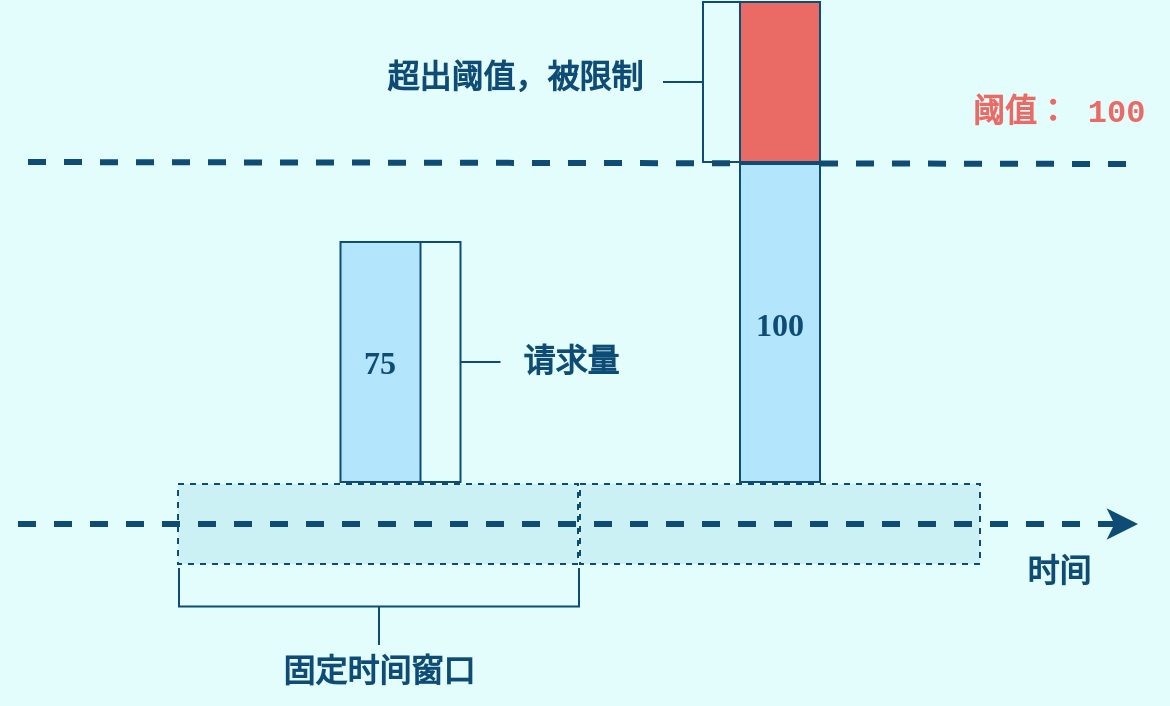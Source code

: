 <mxfile compressed="true" version="22.0.3" type="device" pages="5"><diagram name="固定窗口" id="9N5watGOs9czySicbjE5"><mxGraphModel dx="1434" dy="27" grid="1" gridSize="10" guides="1" tooltips="1" connect="1" arrows="1" fold="1" page="1" pageScale="1" pageWidth="1169" pageHeight="827" background="#E3FDFD" math="0" shadow="0"><root><mxCell id="0"/><mxCell id="1" parent="0"/><mxCell id="nRMSNKhCsnXcWLWc0J6H-5" value="" style="rounded=0;whiteSpace=wrap;html=1;fontFamily=ZCOOL QingKe HuangYou;fontStyle=1;labelBackgroundColor=none;fillColor=#CBF1F5;strokeColor=#0F4C75;fontColor=#0F4C75;shadow=0;fontSource=https%3A%2F%2Ffonts.googleapis.com%2Fcss%3Ffamily%3DZCOOL%2BQingKe%2BHuangYou;container=0;fontSize=16;verticalAlign=middle;dashed=1;" vertex="1" parent="1"><mxGeometry x="280" y="1280" width="200" height="40" as="geometry"/></mxCell><mxCell id="nRMSNKhCsnXcWLWc0J6H-7" value="" style="rounded=0;whiteSpace=wrap;html=1;fontFamily=ZCOOL QingKe HuangYou;fontStyle=1;labelBackgroundColor=none;fillColor=#CBF1F5;strokeColor=#0F4C75;fontColor=#0F4C75;shadow=0;fontSource=https%3A%2F%2Ffonts.googleapis.com%2Fcss%3Ffamily%3DZCOOL%2BQingKe%2BHuangYou;container=0;fontSize=16;verticalAlign=middle;dashed=1;" vertex="1" parent="1"><mxGeometry x="481" y="1280" width="200" height="40" as="geometry"/></mxCell><mxCell id="nRMSNKhCsnXcWLWc0J6H-1" value="" style="endArrow=classic;html=1;rounded=0;fontFamily=ZCOOL QingKe HuangYou;fontSource=https%3A%2F%2Ffonts.googleapis.com%2Fcss%3Ffamily%3DZCOOL%2BQingKe%2BHuangYou;fontSize=16;fontColor=#0F4C75;dashed=1;strokeWidth=3;strokeColor=#0F4C75;fontStyle=1" edge="1" parent="1"><mxGeometry width="50" height="50" relative="1" as="geometry"><mxPoint x="200" y="1300" as="sourcePoint"/><mxPoint x="760" y="1300" as="targetPoint"/></mxGeometry></mxCell><mxCell id="YCsAp8AS1sVg0AgFqdka-24" value="时间" style="text;html=1;align=center;verticalAlign=middle;resizable=0;points=[];autosize=1;strokeColor=none;fillColor=none;fontSize=16;fontFamily=Courier New;fontColor=#0F4C75;fontStyle=1;" parent="1" vertex="1"><mxGeometry x="690" y="1310" width="60" height="30" as="geometry"/></mxCell><mxCell id="zvQiWk1pNcypufFXNhcd-30" value="" style="strokeWidth=1;html=1;shape=mxgraph.flowchart.annotation_2;align=left;labelPosition=right;pointerEvents=1;hachureGap=4;fontFamily=Courier New;fontSize=16;rotation=-90;fillColor=#f5f5f5;fontColor=#0F4C75;strokeColor=#0F4C75;fontStyle=1" parent="1" vertex="1"><mxGeometry x="361.25" y="1241.25" width="38.5" height="200" as="geometry"/></mxCell><mxCell id="zvQiWk1pNcypufFXNhcd-31" value="固定时间窗口" style="text;html=1;align=center;verticalAlign=middle;resizable=0;points=[];autosize=1;strokeColor=none;fillColor=none;fontSize=16;fontFamily=Courier New;fontColor=#0F4C75;fontStyle=1" parent="1" vertex="1"><mxGeometry x="320" y="1360" width="120" height="30" as="geometry"/></mxCell><mxCell id="zvQiWk1pNcypufFXNhcd-24" value="阈值： 100" style="text;html=1;align=center;verticalAlign=middle;resizable=0;points=[];autosize=1;strokeColor=none;fillColor=none;fontSize=16;fontFamily=Courier New;fontColor=#EA6B66;fontStyle=1;" parent="1" vertex="1"><mxGeometry x="665" y="1080" width="110" height="30" as="geometry"/></mxCell><mxCell id="N2uQHL76Ptbnl7vLrVmT-6" value="75" style="rounded=0;whiteSpace=wrap;html=1;shadow=0;hachureGap=4;strokeColor=#0F4C75;align=center;verticalAlign=middle;fontFamily=ZCOOL QingKe HuangYou;fontSource=https%3A%2F%2Ffonts.googleapis.com%2Fcss%3Ffamily%3DZCOOL%2BQingKe%2BHuangYou;fontSize=16;fontColor=#0F4C75;fillColor=#B3E5FC;fontStyle=1" vertex="1" parent="1"><mxGeometry x="361.25" y="1159" width="40" height="120" as="geometry"/></mxCell><mxCell id="nRMSNKhCsnXcWLWc0J6H-9" value="" style="strokeWidth=1;html=1;shape=mxgraph.flowchart.annotation_2;align=left;labelPosition=right;pointerEvents=1;hachureGap=4;fontFamily=Courier New;fontSize=16;rotation=-180;fillColor=#f5f5f5;fontColor=#0F4C75;strokeColor=#0F4C75;fontStyle=1" vertex="1" parent="1"><mxGeometry x="401.25" y="1159" width="40" height="120" as="geometry"/></mxCell><mxCell id="nRMSNKhCsnXcWLWc0J6H-10" value="请求量" style="text;html=1;align=center;verticalAlign=middle;resizable=0;points=[];autosize=1;strokeColor=none;fillColor=none;fontSize=16;fontFamily=Courier New;fontColor=#0F4C75;fontStyle=1" vertex="1" parent="1"><mxGeometry x="441" y="1205" width="70" height="30" as="geometry"/></mxCell><mxCell id="nRMSNKhCsnXcWLWc0J6H-13" value="" style="endArrow=none;dashed=1;html=1;rounded=0;labelBackgroundColor=default;strokeColor=#0F4C75;strokeWidth=3;align=center;verticalAlign=middle;fontFamily=ZCOOL QingKe HuangYou;fontSource=https%3A%2F%2Ffonts.googleapis.com%2Fcss%3Ffamily%3DZCOOL%2BQingKe%2BHuangYou;fontSize=16;fontColor=#0F4C75;shape=connector;fontStyle=1" edge="1" parent="1"><mxGeometry width="50" height="50" relative="1" as="geometry"><mxPoint x="205" y="1119" as="sourcePoint"/><mxPoint x="760" y="1120" as="targetPoint"/></mxGeometry></mxCell><mxCell id="nRMSNKhCsnXcWLWc0J6H-14" value="100" style="rounded=0;whiteSpace=wrap;html=1;shadow=0;hachureGap=4;strokeColor=#0F4C75;align=center;verticalAlign=middle;fontFamily=ZCOOL QingKe HuangYou;fontSource=https%3A%2F%2Ffonts.googleapis.com%2Fcss%3Ffamily%3DZCOOL%2BQingKe%2BHuangYou;fontSize=16;fontColor=#0F4C75;fillColor=#B3E5FC;fontStyle=1" vertex="1" parent="1"><mxGeometry x="561" y="1120" width="40" height="159" as="geometry"/></mxCell><mxCell id="nRMSNKhCsnXcWLWc0J6H-15" value="" style="rounded=0;whiteSpace=wrap;html=1;shadow=0;hachureGap=4;strokeColor=#0F4C75;align=center;verticalAlign=middle;fontFamily=ZCOOL QingKe HuangYou;fontSource=https%3A%2F%2Ffonts.googleapis.com%2Fcss%3Ffamily%3DZCOOL%2BQingKe%2BHuangYou;fontSize=12;fontColor=#FFFFFF;fillColor=#EA6B66;fontStyle=1" vertex="1" parent="1"><mxGeometry x="561" y="1039" width="40" height="80" as="geometry"/></mxCell><mxCell id="nRMSNKhCsnXcWLWc0J6H-16" value="" style="strokeWidth=1;html=1;shape=mxgraph.flowchart.annotation_2;align=left;labelPosition=right;pointerEvents=1;hachureGap=4;fontFamily=Courier New;fontSize=16;rotation=0;fillColor=#f5f5f5;fontColor=#0F4C75;strokeColor=#0F4C75;fontStyle=1" vertex="1" parent="1"><mxGeometry x="522.5" y="1039" width="40" height="80" as="geometry"/></mxCell><mxCell id="nRMSNKhCsnXcWLWc0J6H-17" value="超出阈值，被限制" style="text;html=1;align=center;verticalAlign=middle;resizable=0;points=[];autosize=1;strokeColor=none;fillColor=none;fontSize=16;fontFamily=Courier New;fontColor=#0F4C75;fontStyle=1" vertex="1" parent="1"><mxGeometry x="372.5" y="1063" width="150" height="30" as="geometry"/></mxCell></root></mxGraphModel></diagram><diagram name="固定窗口缺点" id="7G8EMyJtOKVr2FpB16Tq"><mxGraphModel dx="1434" dy="27" grid="1" gridSize="10" guides="1" tooltips="1" connect="1" arrows="1" fold="1" page="1" pageScale="1" pageWidth="1169" pageHeight="827" background="#E3FDFD" math="0" shadow="0"><root><mxCell id="gfRM8kZJYSBJ6BL5EFzN-0"/><mxCell id="gfRM8kZJYSBJ6BL5EFzN-1" parent="gfRM8kZJYSBJ6BL5EFzN-0"/><mxCell id="gfRM8kZJYSBJ6BL5EFzN-2" value="" style="rounded=0;whiteSpace=wrap;html=1;fontFamily=ZCOOL QingKe HuangYou;fontStyle=1;labelBackgroundColor=none;fillColor=#CBF1F5;strokeColor=#0F4C75;fontColor=#0F4C75;shadow=0;fontSource=https%3A%2F%2Ffonts.googleapis.com%2Fcss%3Ffamily%3DZCOOL%2BQingKe%2BHuangYou;container=0;fontSize=16;verticalAlign=middle;dashed=1;" vertex="1" parent="gfRM8kZJYSBJ6BL5EFzN-1"><mxGeometry x="280" y="1280" width="200" height="40" as="geometry"/></mxCell><mxCell id="gfRM8kZJYSBJ6BL5EFzN-3" value="" style="rounded=0;whiteSpace=wrap;html=1;fontFamily=ZCOOL QingKe HuangYou;fontStyle=1;labelBackgroundColor=none;fillColor=#CBF1F5;strokeColor=#0F4C75;fontColor=#0F4C75;shadow=0;fontSource=https%3A%2F%2Ffonts.googleapis.com%2Fcss%3Ffamily%3DZCOOL%2BQingKe%2BHuangYou;container=0;fontSize=16;verticalAlign=middle;dashed=1;" vertex="1" parent="gfRM8kZJYSBJ6BL5EFzN-1"><mxGeometry x="480" y="1280" width="200" height="40" as="geometry"/></mxCell><mxCell id="gfRM8kZJYSBJ6BL5EFzN-5" value="" style="endArrow=classic;html=1;rounded=0;fontFamily=ZCOOL QingKe HuangYou;fontSource=https%3A%2F%2Ffonts.googleapis.com%2Fcss%3Ffamily%3DZCOOL%2BQingKe%2BHuangYou;fontSize=16;fontColor=#0F4C75;dashed=1;strokeWidth=3;strokeColor=#0F4C75;fontStyle=1" edge="1" parent="gfRM8kZJYSBJ6BL5EFzN-1"><mxGeometry width="50" height="50" relative="1" as="geometry"><mxPoint x="200" y="1299.58" as="sourcePoint"/><mxPoint x="760" y="1300" as="targetPoint"/></mxGeometry></mxCell><mxCell id="gfRM8kZJYSBJ6BL5EFzN-6" value="时间" style="text;html=1;align=center;verticalAlign=middle;resizable=0;points=[];autosize=1;strokeColor=none;fillColor=none;fontSize=16;fontFamily=Courier New;fontColor=#0F4C75;fontStyle=1;" vertex="1" parent="gfRM8kZJYSBJ6BL5EFzN-1"><mxGeometry x="690" y="1310" width="60" height="30" as="geometry"/></mxCell><mxCell id="gfRM8kZJYSBJ6BL5EFzN-7" value="" style="strokeWidth=1;html=1;shape=mxgraph.flowchart.annotation_2;align=left;labelPosition=right;pointerEvents=1;hachureGap=4;fontFamily=Courier New;fontSize=16;rotation=-90;fillColor=#f5f5f5;fontColor=#0F4C75;strokeColor=#0F4C75;fontStyle=1" vertex="1" parent="gfRM8kZJYSBJ6BL5EFzN-1"><mxGeometry x="361.25" y="1241.25" width="38.5" height="200" as="geometry"/></mxCell><mxCell id="gfRM8kZJYSBJ6BL5EFzN-8" value="固定时间窗口" style="text;html=1;align=center;verticalAlign=middle;resizable=0;points=[];autosize=1;strokeColor=none;fillColor=none;fontSize=16;fontFamily=Courier New;fontColor=#0F4C75;fontStyle=1" vertex="1" parent="gfRM8kZJYSBJ6BL5EFzN-1"><mxGeometry x="320" y="1360" width="120" height="30" as="geometry"/></mxCell><mxCell id="gfRM8kZJYSBJ6BL5EFzN-9" value="阈值： 100" style="text;html=1;align=center;verticalAlign=middle;resizable=0;points=[];autosize=1;strokeColor=none;fillColor=none;fontSize=16;fontFamily=Courier New;fontColor=#EA6B66;fontStyle=1;" vertex="1" parent="gfRM8kZJYSBJ6BL5EFzN-1"><mxGeometry x="665" y="1080" width="110" height="30" as="geometry"/></mxCell><mxCell id="gfRM8kZJYSBJ6BL5EFzN-13" value="" style="endArrow=none;dashed=1;html=1;rounded=0;labelBackgroundColor=default;strokeColor=#0F4C75;strokeWidth=3;align=center;verticalAlign=middle;fontFamily=ZCOOL QingKe HuangYou;fontSource=https%3A%2F%2Ffonts.googleapis.com%2Fcss%3Ffamily%3DZCOOL%2BQingKe%2BHuangYou;fontSize=16;fontColor=#0F4C75;shape=connector;fontStyle=1" edge="1" parent="gfRM8kZJYSBJ6BL5EFzN-1"><mxGeometry width="50" height="50" relative="1" as="geometry"><mxPoint x="200" y="1119" as="sourcePoint"/><mxPoint x="760" y="1119" as="targetPoint"/></mxGeometry></mxCell><mxCell id="gfRM8kZJYSBJ6BL5EFzN-14" value="100" style="rounded=0;whiteSpace=wrap;html=1;shadow=0;hachureGap=4;strokeColor=#0F4C75;align=center;verticalAlign=middle;fontFamily=ZCOOL QingKe HuangYou;fontSource=https%3A%2F%2Ffonts.googleapis.com%2Fcss%3Ffamily%3DZCOOL%2BQingKe%2BHuangYou;fontSize=16;fontColor=#0F4C75;fillColor=#B3E5FC;fontStyle=1" vertex="1" parent="gfRM8kZJYSBJ6BL5EFzN-1"><mxGeometry x="481" y="1120" width="40" height="159" as="geometry"/></mxCell><mxCell id="5rTt9TMo8d9UkzNmOKIf-0" value="" style="strokeWidth=1;html=1;shape=mxgraph.flowchart.annotation_2;align=left;labelPosition=right;pointerEvents=1;hachureGap=4;fontFamily=Courier New;fontSize=16;rotation=-90;fillColor=#f5f5f5;fontColor=#0F4C75;strokeColor=#0F4C75;fontStyle=1" vertex="1" parent="gfRM8kZJYSBJ6BL5EFzN-1"><mxGeometry x="561.5" y="1241.25" width="38.5" height="200" as="geometry"/></mxCell><mxCell id="5rTt9TMo8d9UkzNmOKIf-1" value="100" style="rounded=0;whiteSpace=wrap;html=1;shadow=0;hachureGap=4;strokeColor=#0F4C75;align=center;verticalAlign=middle;fontFamily=ZCOOL QingKe HuangYou;fontSource=https%3A%2F%2Ffonts.googleapis.com%2Fcss%3Ffamily%3DZCOOL%2BQingKe%2BHuangYou;fontSize=16;fontColor=#0F4C75;fillColor=#B3E5FC;fontStyle=1" vertex="1" parent="gfRM8kZJYSBJ6BL5EFzN-1"><mxGeometry x="439" y="1120" width="40" height="159" as="geometry"/></mxCell><mxCell id="xdpkXvixNblp6uMEjNoe-0" value="固定时间窗口" style="text;html=1;align=center;verticalAlign=middle;resizable=0;points=[];autosize=1;strokeColor=none;fillColor=none;fontSize=16;fontFamily=Courier New;fontColor=#0F4C75;fontStyle=1" vertex="1" parent="gfRM8kZJYSBJ6BL5EFzN-1"><mxGeometry x="518" y="1360" width="120" height="30" as="geometry"/></mxCell></root></mxGraphModel></diagram><diagram name="滑动窗口" id="nE6tohdHrtzTofhggtjp"><mxGraphModel dx="1687" dy="178" grid="1" gridSize="10" guides="1" tooltips="1" connect="1" arrows="1" fold="1" page="1" pageScale="1" pageWidth="1169" pageHeight="827" background="#E3FDFD" math="0" shadow="0"><root><mxCell id="MnbPgw1F_uoxGjZ_cOKX-0"/><mxCell id="MnbPgw1F_uoxGjZ_cOKX-1" parent="MnbPgw1F_uoxGjZ_cOKX-0"/><mxCell id="MnbPgw1F_uoxGjZ_cOKX-2" value="" style="rounded=0;whiteSpace=wrap;html=1;fontFamily=Courier New;fontStyle=1;labelBackgroundColor=none;fillColor=#71C9CE;strokeColor=#0F4C75;fontColor=#0F4C75;shadow=0;container=0;fontSize=16;verticalAlign=middle;dashed=1;" vertex="1" parent="MnbPgw1F_uoxGjZ_cOKX-1"><mxGeometry x="397" y="1220" width="440" height="40" as="geometry"/></mxCell><mxCell id="MnbPgw1F_uoxGjZ_cOKX-3" value="&lt;font data-font-src=&quot;https://fonts.googleapis.com/css?family=ZCOOL+QingKe+HuangYou&quot;&gt;子窗口计数1&lt;/font&gt;" style="rounded=0;whiteSpace=wrap;html=1;fontFamily=Courier New;fontStyle=1;labelBackgroundColor=none;fillColor=#CBF1F5;strokeColor=#0F4C75;fontColor=#0F4C75;shadow=0;container=0;fontSize=16;verticalAlign=middle;dashed=1;" vertex="1" parent="MnbPgw1F_uoxGjZ_cOKX-1"><mxGeometry x="397" y="1269" width="200" height="40" as="geometry"/></mxCell><mxCell id="MnbPgw1F_uoxGjZ_cOKX-5" value="" style="endArrow=classic;html=1;rounded=0;fontFamily=Courier New;fontSize=16;fontColor=#0F4C75;dashed=1;strokeWidth=3;strokeColor=#0F4C75;" edge="1" parent="MnbPgw1F_uoxGjZ_cOKX-1"><mxGeometry width="50" height="50" relative="1" as="geometry"><mxPoint x="317" y="1239.58" as="sourcePoint"/><mxPoint x="917" y="1240" as="targetPoint"/></mxGeometry></mxCell><mxCell id="MnbPgw1F_uoxGjZ_cOKX-6" value="时间" style="text;html=1;align=center;verticalAlign=middle;resizable=0;points=[];autosize=1;strokeColor=none;fillColor=none;fontSize=16;fontFamily=Courier New;fontColor=#0F4C75;fontStyle=1;" vertex="1" parent="MnbPgw1F_uoxGjZ_cOKX-1"><mxGeometry x="847" y="1249" width="60" height="30" as="geometry"/></mxCell><mxCell id="MnbPgw1F_uoxGjZ_cOKX-9" value="阈值： 100" style="text;html=1;align=center;verticalAlign=middle;resizable=0;points=[];autosize=1;strokeColor=none;fillColor=none;fontSize=16;fontFamily=Courier New;fontColor=#EA6B66;fontStyle=1;" vertex="1" parent="MnbPgw1F_uoxGjZ_cOKX-1"><mxGeometry x="822" y="1020" width="110" height="30" as="geometry"/></mxCell><mxCell id="MnbPgw1F_uoxGjZ_cOKX-13" value="" style="endArrow=none;dashed=1;html=1;rounded=0;labelBackgroundColor=default;strokeColor=#0F4C75;strokeWidth=3;align=center;verticalAlign=middle;fontFamily=Courier New;fontSize=16;fontColor=#0F4C75;shape=connector;" edge="1" parent="MnbPgw1F_uoxGjZ_cOKX-1"><mxGeometry width="50" height="50" relative="1" as="geometry"><mxPoint x="317" y="1059" as="sourcePoint"/><mxPoint x="917" y="1059" as="targetPoint"/></mxGeometry></mxCell><mxCell id="MnbPgw1F_uoxGjZ_cOKX-14" value="100" style="rounded=0;whiteSpace=wrap;html=1;shadow=0;hachureGap=4;strokeColor=#0F4C75;align=center;verticalAlign=middle;fontFamily=Courier New;fontSize=16;fontColor=#0F4C75;fillColor=#B3E5FC;" vertex="1" parent="MnbPgw1F_uoxGjZ_cOKX-1"><mxGeometry x="677" y="1060" width="40" height="159" as="geometry"/></mxCell><mxCell id="MnbPgw1F_uoxGjZ_cOKX-15" value="" style="rounded=0;whiteSpace=wrap;html=1;shadow=0;hachureGap=4;strokeColor=#0F4C75;align=center;verticalAlign=middle;fontFamily=Courier New;fontSize=12;fontColor=#FFFFFF;fillColor=#EA6B66;" vertex="1" parent="MnbPgw1F_uoxGjZ_cOKX-1"><mxGeometry x="677" y="979" width="40" height="80" as="geometry"/></mxCell><mxCell id="MnbPgw1F_uoxGjZ_cOKX-16" value="" style="strokeWidth=1;html=1;shape=mxgraph.flowchart.annotation_2;align=left;labelPosition=right;pointerEvents=1;hachureGap=4;fontFamily=Courier New;fontSize=16;rotation=0;fillColor=#f5f5f5;fontColor=#0F4C75;strokeColor=#0F4C75;" vertex="1" parent="MnbPgw1F_uoxGjZ_cOKX-1"><mxGeometry x="638.5" y="979" width="40" height="80" as="geometry"/></mxCell><mxCell id="MnbPgw1F_uoxGjZ_cOKX-17" value="超出阈值，被限制" style="text;html=1;align=center;verticalAlign=middle;resizable=0;points=[];autosize=1;strokeColor=none;fillColor=none;fontSize=16;fontFamily=Courier New;fontColor=#0F4C75;fontStyle=1" vertex="1" parent="MnbPgw1F_uoxGjZ_cOKX-1"><mxGeometry x="488.5" y="1003" width="150" height="30" as="geometry"/></mxCell><mxCell id="IzOr-TA8pw8RyUik6hyR-1" value="子窗口计数2" style="rounded=0;whiteSpace=wrap;html=1;fontFamily=Courier New;fontStyle=1;labelBackgroundColor=none;fillColor=#CBF1F5;strokeColor=#0F4C75;fontColor=#0F4C75;shadow=0;container=0;fontSize=16;verticalAlign=middle;dashed=1;" vertex="1" parent="MnbPgw1F_uoxGjZ_cOKX-1"><mxGeometry x="477" y="1319" width="200" height="40" as="geometry"/></mxCell><mxCell id="IzOr-TA8pw8RyUik6hyR-2" value="子窗口计数3" style="rounded=0;whiteSpace=wrap;html=1;fontFamily=Courier New;fontStyle=1;labelBackgroundColor=none;fillColor=#CBF1F5;strokeColor=#0F4C75;fontColor=#0F4C75;shadow=0;container=0;fontSize=16;verticalAlign=middle;dashed=1;" vertex="1" parent="MnbPgw1F_uoxGjZ_cOKX-1"><mxGeometry x="557" y="1369" width="200" height="40" as="geometry"/></mxCell><mxCell id="IzOr-TA8pw8RyUik6hyR-3" value="子窗口计数4" style="rounded=0;whiteSpace=wrap;html=1;fontFamily=Courier New;fontStyle=1;labelBackgroundColor=none;fillColor=#CBF1F5;strokeColor=#0F4C75;fontColor=#0F4C75;shadow=0;container=0;fontSize=16;verticalAlign=middle;dashed=1;" vertex="1" parent="MnbPgw1F_uoxGjZ_cOKX-1"><mxGeometry x="637" y="1419" width="200" height="40" as="geometry"/></mxCell><mxCell id="hBErqXwZbfPxvcS7FjHP-0" value="" style="strokeWidth=1;html=1;shape=mxgraph.flowchart.annotation_2;align=left;labelPosition=right;pointerEvents=1;hachureGap=4;fontFamily=Courier New;fontSize=16;rotation=0;fillColor=#f5f5f5;fontColor=#0F4C75;strokeColor=#0F4C75;" vertex="1" parent="MnbPgw1F_uoxGjZ_cOKX-1"><mxGeometry x="357" y="1269" width="38.5" height="190" as="geometry"/></mxCell><mxCell id="hBErqXwZbfPxvcS7FjHP-1" value="滑动时间窗口" style="text;html=1;align=center;verticalAlign=middle;resizable=0;points=[];autosize=1;strokeColor=none;fillColor=none;fontSize=16;fontFamily=Courier New;fontColor=#0F4C75;fontStyle=1" vertex="1" parent="MnbPgw1F_uoxGjZ_cOKX-1"><mxGeometry x="237" y="1349" width="120" height="30" as="geometry"/></mxCell><mxCell id="hBErqXwZbfPxvcS7FjHP-2" value="" style="shape=flexArrow;endArrow=classic;html=1;rounded=0;labelBackgroundColor=default;strokeColor=none;strokeWidth=3;align=center;verticalAlign=middle;fontFamily=Courier New;fontSize=16;fontColor=#0F4C75;fillColor=#CBF1F5;shadow=1;" edge="1" parent="MnbPgw1F_uoxGjZ_cOKX-1"><mxGeometry width="50" height="50" relative="1" as="geometry"><mxPoint x="395.5" y="1479.29" as="sourcePoint"/><mxPoint x="837" y="1479" as="targetPoint"/></mxGeometry></mxCell><mxCell id="nMf_IJ6M6E0wMGUzwskW-0" value="" style="strokeWidth=1;html=1;shape=mxgraph.flowchart.annotation_2;align=left;labelPosition=right;pointerEvents=1;hachureGap=4;fontFamily=Courier New;fontSize=16;rotation=-180;fillColor=#f5f5f5;fontColor=#0F4C75;strokeColor=#0F4C75;" vertex="1" parent="MnbPgw1F_uoxGjZ_cOKX-1"><mxGeometry x="718.5" y="1059" width="38.5" height="160" as="geometry"/></mxCell><mxCell id="nMf_IJ6M6E0wMGUzwskW-1" value="总计数" style="text;html=1;align=center;verticalAlign=middle;resizable=0;points=[];autosize=1;strokeColor=none;fillColor=none;fontSize=16;fontFamily=Courier New;fontColor=#0F4C75;fontStyle=1" vertex="1" parent="MnbPgw1F_uoxGjZ_cOKX-1"><mxGeometry x="757" y="1124.5" width="70" height="30" as="geometry"/></mxCell></root></mxGraphModel></diagram><diagram id="GYanADkI0IZZBZsVmym3" name="漏桶"><mxGraphModel dx="1509" dy="899" grid="1" gridSize="10" guides="1" tooltips="1" connect="1" arrows="1" fold="1" page="1" pageScale="1" pageWidth="827" pageHeight="1169" background="#E3FDFD" math="0" shadow="0"><root><mxCell id="0"/><mxCell id="1" parent="0"/><mxCell id="WYAlp1bwnnggMXhUVAD--13" value="非匀速流入" style="text;html=1;align=center;verticalAlign=middle;resizable=0;points=[];autosize=1;strokeColor=none;fillColor=none;fontSize=18;fontFamily=Architects Daughter;" parent="1" vertex="1"><mxGeometry x="540" y="460" width="110" height="40" as="geometry"/></mxCell><mxCell id="WYAlp1bwnnggMXhUVAD--14" value="匀速流出" style="text;html=1;align=center;verticalAlign=middle;resizable=0;points=[];autosize=1;strokeColor=none;fillColor=none;fontSize=18;fontFamily=Architects Daughter;" parent="1" vertex="1"><mxGeometry x="545" y="620" width="100" height="40" as="geometry"/></mxCell><mxCell id="WYAlp1bwnnggMXhUVAD--15" value="若流入大于流出，&lt;br&gt;桶满则溢出" style="text;html=1;align=center;verticalAlign=middle;resizable=0;points=[];autosize=1;strokeColor=none;fillColor=none;fontSize=20;fontFamily=Architects Daughter;" parent="1" vertex="1"><mxGeometry x="210" y="470" width="180" height="60" as="geometry"/></mxCell><mxCell id="8vsJizPnFuwC8RlhZJhf-1" value="" style="rounded=0;whiteSpace=wrap;html=1;shadow=0;hachureGap=4;strokeColor=none;align=center;verticalAlign=middle;fontFamily=ZCOOL QingKe HuangYou;fontSource=https%3A%2F%2Ffonts.googleapis.com%2Fcss%3Ffamily%3DZCOOL%2BQingKe%2BHuangYou;fontSize=18;fontColor=#0F4C75;fillColor=none;" vertex="1" parent="1"><mxGeometry x="270" y="690" width="40" height="40" as="geometry"/></mxCell><mxCell id="8vsJizPnFuwC8RlhZJhf-2" value="" style="rounded=0;whiteSpace=wrap;html=1;shadow=0;hachureGap=4;strokeColor=none;align=center;verticalAlign=middle;fontFamily=ZCOOL QingKe HuangYou;fontSource=https%3A%2F%2Ffonts.googleapis.com%2Fcss%3Ffamily%3DZCOOL%2BQingKe%2BHuangYou;fontSize=18;fontColor=#0F4C75;fillColor=none;" vertex="1" parent="1"><mxGeometry x="332" y="730" width="40" height="40" as="geometry"/></mxCell><mxCell id="8vsJizPnFuwC8RlhZJhf-3" value="" style="rounded=0;whiteSpace=wrap;html=1;shadow=0;hachureGap=4;strokeColor=none;align=center;verticalAlign=middle;fontFamily=ZCOOL QingKe HuangYou;fontSource=https%3A%2F%2Ffonts.googleapis.com%2Fcss%3Ffamily%3DZCOOL%2BQingKe%2BHuangYou;fontSize=18;fontColor=#0F4C75;fillColor=none;" vertex="1" parent="1"><mxGeometry x="450" y="730" width="40" height="40" as="geometry"/></mxCell><mxCell id="8vsJizPnFuwC8RlhZJhf-4" value="" style="rounded=0;whiteSpace=wrap;html=1;shadow=0;hachureGap=4;strokeColor=none;align=center;verticalAlign=middle;fontFamily=ZCOOL QingKe HuangYou;fontSource=https%3A%2F%2Ffonts.googleapis.com%2Fcss%3Ffamily%3DZCOOL%2BQingKe%2BHuangYou;fontSize=18;fontColor=#0F4C75;fillColor=none;" vertex="1" parent="1"><mxGeometry x="510" y="690" width="40" height="40" as="geometry"/></mxCell><mxCell id="8vsJizPnFuwC8RlhZJhf-10" style="edgeStyle=orthogonalEdgeStyle;shape=connector;rounded=0;orthogonalLoop=1;jettySize=auto;html=1;exitX=0.5;exitY=0;exitDx=0;exitDy=0;entryX=0.047;entryY=0.793;entryDx=0;entryDy=0;entryPerimeter=0;dashed=1;labelBackgroundColor=default;strokeColor=#81D4FA;strokeWidth=3;align=center;verticalAlign=middle;fontFamily=ZCOOL QingKe HuangYou;fontSource=https%3A%2F%2Ffonts.googleapis.com%2Fcss%3Ffamily%3DZCOOL%2BQingKe%2BHuangYou;fontSize=18;fontColor=#0F4C75;endArrow=none;endFill=0;curved=1;" edge="1" parent="1" source="8vsJizPnFuwC8RlhZJhf-1" target="VlErUdfkttdsWaXDnhC--9"><mxGeometry relative="1" as="geometry"><Array as="points"><mxPoint x="290" y="610"/><mxPoint x="379" y="610"/></Array></mxGeometry></mxCell><mxCell id="8vsJizPnFuwC8RlhZJhf-13" style="edgeStyle=orthogonalEdgeStyle;shape=connector;orthogonalLoop=1;jettySize=auto;html=1;exitX=0.5;exitY=0;exitDx=0;exitDy=0;entryX=0.06;entryY=1;entryDx=0;entryDy=0;entryPerimeter=0;dashed=1;labelBackgroundColor=default;strokeColor=#81D4FA;strokeWidth=3;align=center;verticalAlign=middle;fontFamily=ZCOOL QingKe HuangYou;fontSource=https%3A%2F%2Ffonts.googleapis.com%2Fcss%3Ffamily%3DZCOOL%2BQingKe%2BHuangYou;fontSize=18;fontColor=#0F4C75;endArrow=none;endFill=0;curved=1;" edge="1" parent="1" source="8vsJizPnFuwC8RlhZJhf-2" target="VlErUdfkttdsWaXDnhC--9"><mxGeometry relative="1" as="geometry"/></mxCell><mxCell id="8vsJizPnFuwC8RlhZJhf-14" style="edgeStyle=orthogonalEdgeStyle;shape=connector;rounded=0;orthogonalLoop=1;jettySize=auto;html=1;entryX=0.395;entryY=1;entryDx=0;entryDy=0;entryPerimeter=0;dashed=1;labelBackgroundColor=default;strokeColor=#81D4FA;strokeWidth=3;align=center;verticalAlign=middle;fontFamily=ZCOOL QingKe HuangYou;fontSource=https%3A%2F%2Ffonts.googleapis.com%2Fcss%3Ffamily%3DZCOOL%2BQingKe%2BHuangYou;fontSize=18;fontColor=#0F4C75;endArrow=none;endFill=0;curved=1;" edge="1" parent="1" source="8vsJizPnFuwC8RlhZJhf-3" target="VlErUdfkttdsWaXDnhC--9"><mxGeometry relative="1" as="geometry"/></mxCell><mxCell id="8vsJizPnFuwC8RlhZJhf-15" style="edgeStyle=orthogonalEdgeStyle;shape=connector;rounded=0;orthogonalLoop=1;jettySize=auto;html=1;entryX=0.42;entryY=0.776;entryDx=0;entryDy=0;entryPerimeter=0;dashed=1;labelBackgroundColor=default;strokeColor=#81D4FA;strokeWidth=3;align=center;verticalAlign=middle;fontFamily=ZCOOL QingKe HuangYou;fontSource=https%3A%2F%2Ffonts.googleapis.com%2Fcss%3Ffamily%3DZCOOL%2BQingKe%2BHuangYou;fontSize=18;fontColor=#0F4C75;endArrow=none;endFill=0;curved=1;" edge="1" parent="1" source="8vsJizPnFuwC8RlhZJhf-4" target="VlErUdfkttdsWaXDnhC--9"><mxGeometry relative="1" as="geometry"><Array as="points"><mxPoint x="530" y="610"/><mxPoint x="435" y="610"/></Array></mxGeometry></mxCell><mxCell id="VlErUdfkttdsWaXDnhC--9" value="" style="shape=mxgraph.signs.food.drinking_water_2;html=1;pointerEvents=1;fillColor=#0F4C75;strokeColor=none;verticalLabelPosition=bottom;verticalAlign=top;align=center;rounded=1;shadow=1;fontFamily=ZCOOL QingKe HuangYou;fontSource=https%3A%2F%2Ffonts.googleapis.com%2Fcss%3Ffamily%3DZCOOL%2BQingKe%2BHuangYou;fontSize=16;fontColor=#FFFFFF;aspect=fixed;" vertex="1" parent="1"><mxGeometry x="372" y="420" width="150" height="193.42" as="geometry"/></mxCell></root></mxGraphModel></diagram><diagram name="令牌桶" id="4OdnUb1CK8nfnQ4Po4Up"><mxGraphModel dx="2620" dy="1068" grid="1" gridSize="10" guides="1" tooltips="1" connect="1" arrows="1" fold="1" page="1" pageScale="1" pageWidth="827" pageHeight="1169" background="#E3FDFD" math="0" shadow="0"><root><mxCell id="rI1m1u4GkxcTOzF2jRmW-0"/><mxCell id="rI1m1u4GkxcTOzF2jRmW-1" parent="rI1m1u4GkxcTOzF2jRmW-0"/><mxCell id="Egly6oLnjefdmwfFCAHH-0" value="桶中令牌数&lt;br style=&quot;font-size: 16px;&quot;&gt;大于申请令牌数" style="shape=hexagon;perimeter=hexagonPerimeter2;whiteSpace=wrap;html=1;fixedSize=1;hachureGap=4;fontFamily=Courier New;fontSize=16;fillColor=#00ADB5;strokeColor=none;rounded=0;fontStyle=1;fontColor=#FFFFFF;shadow=1;container=0;" vertex="1" parent="rI1m1u4GkxcTOzF2jRmW-1"><mxGeometry x="-533" y="695" width="240" height="60" as="geometry"/></mxCell><mxCell id="Egly6oLnjefdmwfFCAHH-2" value="请求拒绝" style="rounded=1;whiteSpace=wrap;html=1;fillColor=#CBF1F5;strokeColor=none;shadow=1;fontSize=16;fontColor=#0F4C75;fontFamily=Courier New;fontStyle=1;container=0;" vertex="1" parent="rI1m1u4GkxcTOzF2jRmW-1"><mxGeometry x="-495" y="805" width="164" height="60" as="geometry"/></mxCell><mxCell id="Egly6oLnjefdmwfFCAHH-3" style="edgeStyle=none;shape=connector;rounded=0;orthogonalLoop=1;jettySize=auto;html=1;entryX=0.5;entryY=0;entryDx=0;entryDy=0;labelBackgroundColor=default;strokeColor=#0F4C75;strokeWidth=2;align=center;verticalAlign=middle;fontFamily=Courier New;fontSize=16;fontColor=#0F4C75;endArrow=classic;fontStyle=1" edge="1" parent="rI1m1u4GkxcTOzF2jRmW-1" source="Egly6oLnjefdmwfFCAHH-0" target="Egly6oLnjefdmwfFCAHH-2"><mxGeometry relative="1" as="geometry"/></mxCell><mxCell id="Egly6oLnjefdmwfFCAHH-4" value="请求通过" style="rounded=1;whiteSpace=wrap;html=1;fillColor=#CBF1F5;strokeColor=none;shadow=1;fontSize=16;fontColor=#0F4C75;fontFamily=Courier New;fontStyle=1;container=0;" vertex="1" parent="rI1m1u4GkxcTOzF2jRmW-1"><mxGeometry x="-231" y="695" width="164" height="60" as="geometry"/></mxCell><mxCell id="Egly6oLnjefdmwfFCAHH-5" value="" style="edgeStyle=none;shape=connector;rounded=0;orthogonalLoop=1;jettySize=auto;html=1;labelBackgroundColor=default;strokeColor=#0F4C75;strokeWidth=3;align=center;verticalAlign=middle;fontFamily=Courier New;fontSize=16;fontColor=#0F4C75;endArrow=classic;fontStyle=1" edge="1" parent="rI1m1u4GkxcTOzF2jRmW-1" source="Egly6oLnjefdmwfFCAHH-0" target="Egly6oLnjefdmwfFCAHH-4"><mxGeometry relative="1" as="geometry"/></mxCell><mxCell id="Egly6oLnjefdmwfFCAHH-8" style="edgeStyle=none;shape=connector;rounded=0;orthogonalLoop=1;jettySize=auto;html=1;labelBackgroundColor=default;strokeColor=#0F4C75;strokeWidth=3;align=center;verticalAlign=middle;fontFamily=Courier New;fontSize=16;fontColor=#0F4C75;endArrow=classic;fontStyle=1" edge="1" parent="rI1m1u4GkxcTOzF2jRmW-1" source="Egly6oLnjefdmwfFCAHH-7" target="Egly6oLnjefdmwfFCAHH-0"><mxGeometry relative="1" as="geometry"/></mxCell><mxCell id="Egly6oLnjefdmwfFCAHH-7" value="随机速率&lt;br&gt;请求令牌" style="rounded=1;whiteSpace=wrap;html=1;fillColor=#B3E5FC;strokeColor=none;shadow=1;fontSize=16;fontColor=#0F4C75;fontFamily=Courier New;fontStyle=1;container=0;" vertex="1" parent="rI1m1u4GkxcTOzF2jRmW-1"><mxGeometry x="-761" y="695" width="164" height="60" as="geometry"/></mxCell><mxCell id="Egly6oLnjefdmwfFCAHH-11" value="&lt;div style=&quot;border-color: var(--border-color); font-size: 16px;&quot;&gt;固定速率&lt;/div&gt;&lt;div style=&quot;border-color: var(--border-color); font-size: 16px;&quot;&gt;放入令牌&lt;/div&gt;" style="rounded=1;whiteSpace=wrap;html=1;fillColor=#81D4FA;strokeColor=none;shadow=1;fontSize=16;fontColor=#0F4C75;fontFamily=Courier New;fontStyle=1;container=0;" vertex="1" parent="rI1m1u4GkxcTOzF2jRmW-1"><mxGeometry x="-761" y="305" width="164" height="60" as="geometry"/></mxCell><mxCell id="Egly6oLnjefdmwfFCAHH-12" value="令牌桶是否已满" style="shape=hexagon;perimeter=hexagonPerimeter2;whiteSpace=wrap;html=1;fixedSize=1;hachureGap=4;fontFamily=Courier New;fontSize=16;fillColor=#00ADB5;strokeColor=none;rounded=0;fontStyle=1;fontColor=#FFFFFF;shadow=1;container=0;" vertex="1" parent="rI1m1u4GkxcTOzF2jRmW-1"><mxGeometry x="-533" y="305" width="240" height="60" as="geometry"/></mxCell><mxCell id="Bi2cIPGYUTg_HpLy4qU6-6" value="" style="edgeStyle=none;shape=connector;rounded=0;orthogonalLoop=1;jettySize=auto;html=1;labelBackgroundColor=default;strokeColor=#0F4C75;strokeWidth=3;align=center;verticalAlign=middle;fontFamily=ZCOOL QingKe HuangYou;fontSource=https%3A%2F%2Ffonts.googleapis.com%2Fcss%3Ffamily%3DZCOOL%2BQingKe%2BHuangYou;fontSize=16;fontColor=#0F4C75;endArrow=classic;" edge="1" parent="rI1m1u4GkxcTOzF2jRmW-1" source="Egly6oLnjefdmwfFCAHH-11" target="Egly6oLnjefdmwfFCAHH-12"><mxGeometry relative="1" as="geometry"/></mxCell><mxCell id="Bi2cIPGYUTg_HpLy4qU6-1" value="丢弃令牌" style="rounded=1;whiteSpace=wrap;html=1;fillColor=#71C9CE;strokeColor=none;shadow=1;fontSize=16;fontColor=#0F4C75;fontFamily=Courier New;fontStyle=1;container=0;" vertex="1" parent="rI1m1u4GkxcTOzF2jRmW-1"><mxGeometry x="-231" y="305" width="164" height="60" as="geometry"/></mxCell><mxCell id="Bi2cIPGYUTg_HpLy4qU6-3" value="" style="edgeStyle=none;shape=connector;rounded=0;orthogonalLoop=1;jettySize=auto;html=1;labelBackgroundColor=default;strokeColor=#0F4C75;strokeWidth=3;align=center;verticalAlign=middle;fontFamily=Courier New;fontSize=16;fontColor=#0F4C75;endArrow=classic;fontStyle=1" edge="1" parent="rI1m1u4GkxcTOzF2jRmW-1" source="Egly6oLnjefdmwfFCAHH-12" target="Bi2cIPGYUTg_HpLy4qU6-1"><mxGeometry relative="1" as="geometry"/></mxCell><mxCell id="Bi2cIPGYUTg_HpLy4qU6-2" value="添加令牌" style="rounded=1;whiteSpace=wrap;html=1;fillColor=#71C9CE;strokeColor=none;shadow=1;fontSize=16;fontColor=#0F4C75;fontFamily=Courier New;fontStyle=1;container=0;" vertex="1" parent="rI1m1u4GkxcTOzF2jRmW-1"><mxGeometry x="-495" y="415" width="164" height="60" as="geometry"/></mxCell><mxCell id="Bi2cIPGYUTg_HpLy4qU6-4" value="" style="edgeStyle=none;shape=connector;rounded=0;orthogonalLoop=1;jettySize=auto;html=1;labelBackgroundColor=default;strokeColor=#0F4C75;strokeWidth=3;align=center;verticalAlign=middle;fontFamily=Courier New;fontSize=16;fontColor=#0F4C75;endArrow=classic;fontStyle=1" edge="1" parent="rI1m1u4GkxcTOzF2jRmW-1" source="Egly6oLnjefdmwfFCAHH-12" target="Bi2cIPGYUTg_HpLy4qU6-2"><mxGeometry relative="1" as="geometry"/></mxCell><mxCell id="rI1m1u4GkxcTOzF2jRmW-2" value="" style="outlineConnect=0;dashed=0;verticalLabelPosition=bottom;verticalAlign=top;align=center;html=1;shape=mxgraph.aws3.bucket;fillColor=#0F4C75;hachureGap=4;fontFamily=Courier New;fontSize=16;strokeColor=none;fontStyle=5;fontColor=#0F4C75;container=0;" parent="rI1m1u4GkxcTOzF2jRmW-1" vertex="1"><mxGeometry x="-474" y="525" width="118" height="120" as="geometry"/></mxCell><mxCell id="Egly6oLnjefdmwfFCAHH-10" style="edgeStyle=none;shape=connector;rounded=0;orthogonalLoop=1;jettySize=auto;html=1;labelBackgroundColor=default;strokeColor=#0F4C75;strokeWidth=3;align=center;verticalAlign=middle;fontFamily=Courier New;fontSize=16;fontColor=#0F4C75;endArrow=classic;dashed=1;fontStyle=1" edge="1" parent="rI1m1u4GkxcTOzF2jRmW-1" source="Egly6oLnjefdmwfFCAHH-0" target="rI1m1u4GkxcTOzF2jRmW-2"><mxGeometry relative="1" as="geometry"/></mxCell><mxCell id="Bi2cIPGYUTg_HpLy4qU6-5" value="" style="edgeStyle=none;shape=connector;rounded=0;orthogonalLoop=1;jettySize=auto;html=1;labelBackgroundColor=default;strokeColor=#0F4C75;strokeWidth=3;align=center;verticalAlign=middle;fontFamily=Courier New;fontSize=16;fontColor=#0F4C75;endArrow=classic;dashed=1;fontStyle=1" edge="1" parent="rI1m1u4GkxcTOzF2jRmW-1" source="Bi2cIPGYUTg_HpLy4qU6-2" target="rI1m1u4GkxcTOzF2jRmW-2"><mxGeometry relative="1" as="geometry"/></mxCell><mxCell id="Bi2cIPGYUTg_HpLy4qU6-8" value="" style="outlineConnect=0;dashed=0;verticalLabelPosition=bottom;verticalAlign=top;align=center;html=1;shape=mxgraph.aws3.saml_token;fillColor=#D2D3D3;gradientColor=none;rounded=0;shadow=0;labelBackgroundColor=none;strokeColor=#0F4C75;fontFamily=ZCOOL QingKe HuangYou;fontSource=https%3A%2F%2Ffonts.googleapis.com%2Fcss%3Ffamily%3DZCOOL%2BQingKe%2BHuangYou;fontSize=16;fontColor=#0F4C75;aspect=fixed;container=0;" vertex="1" parent="rI1m1u4GkxcTOzF2jRmW-1"><mxGeometry x="-441" y="585" width="40" height="41.73" as="geometry"/></mxCell></root></mxGraphModel></diagram></mxfile>
